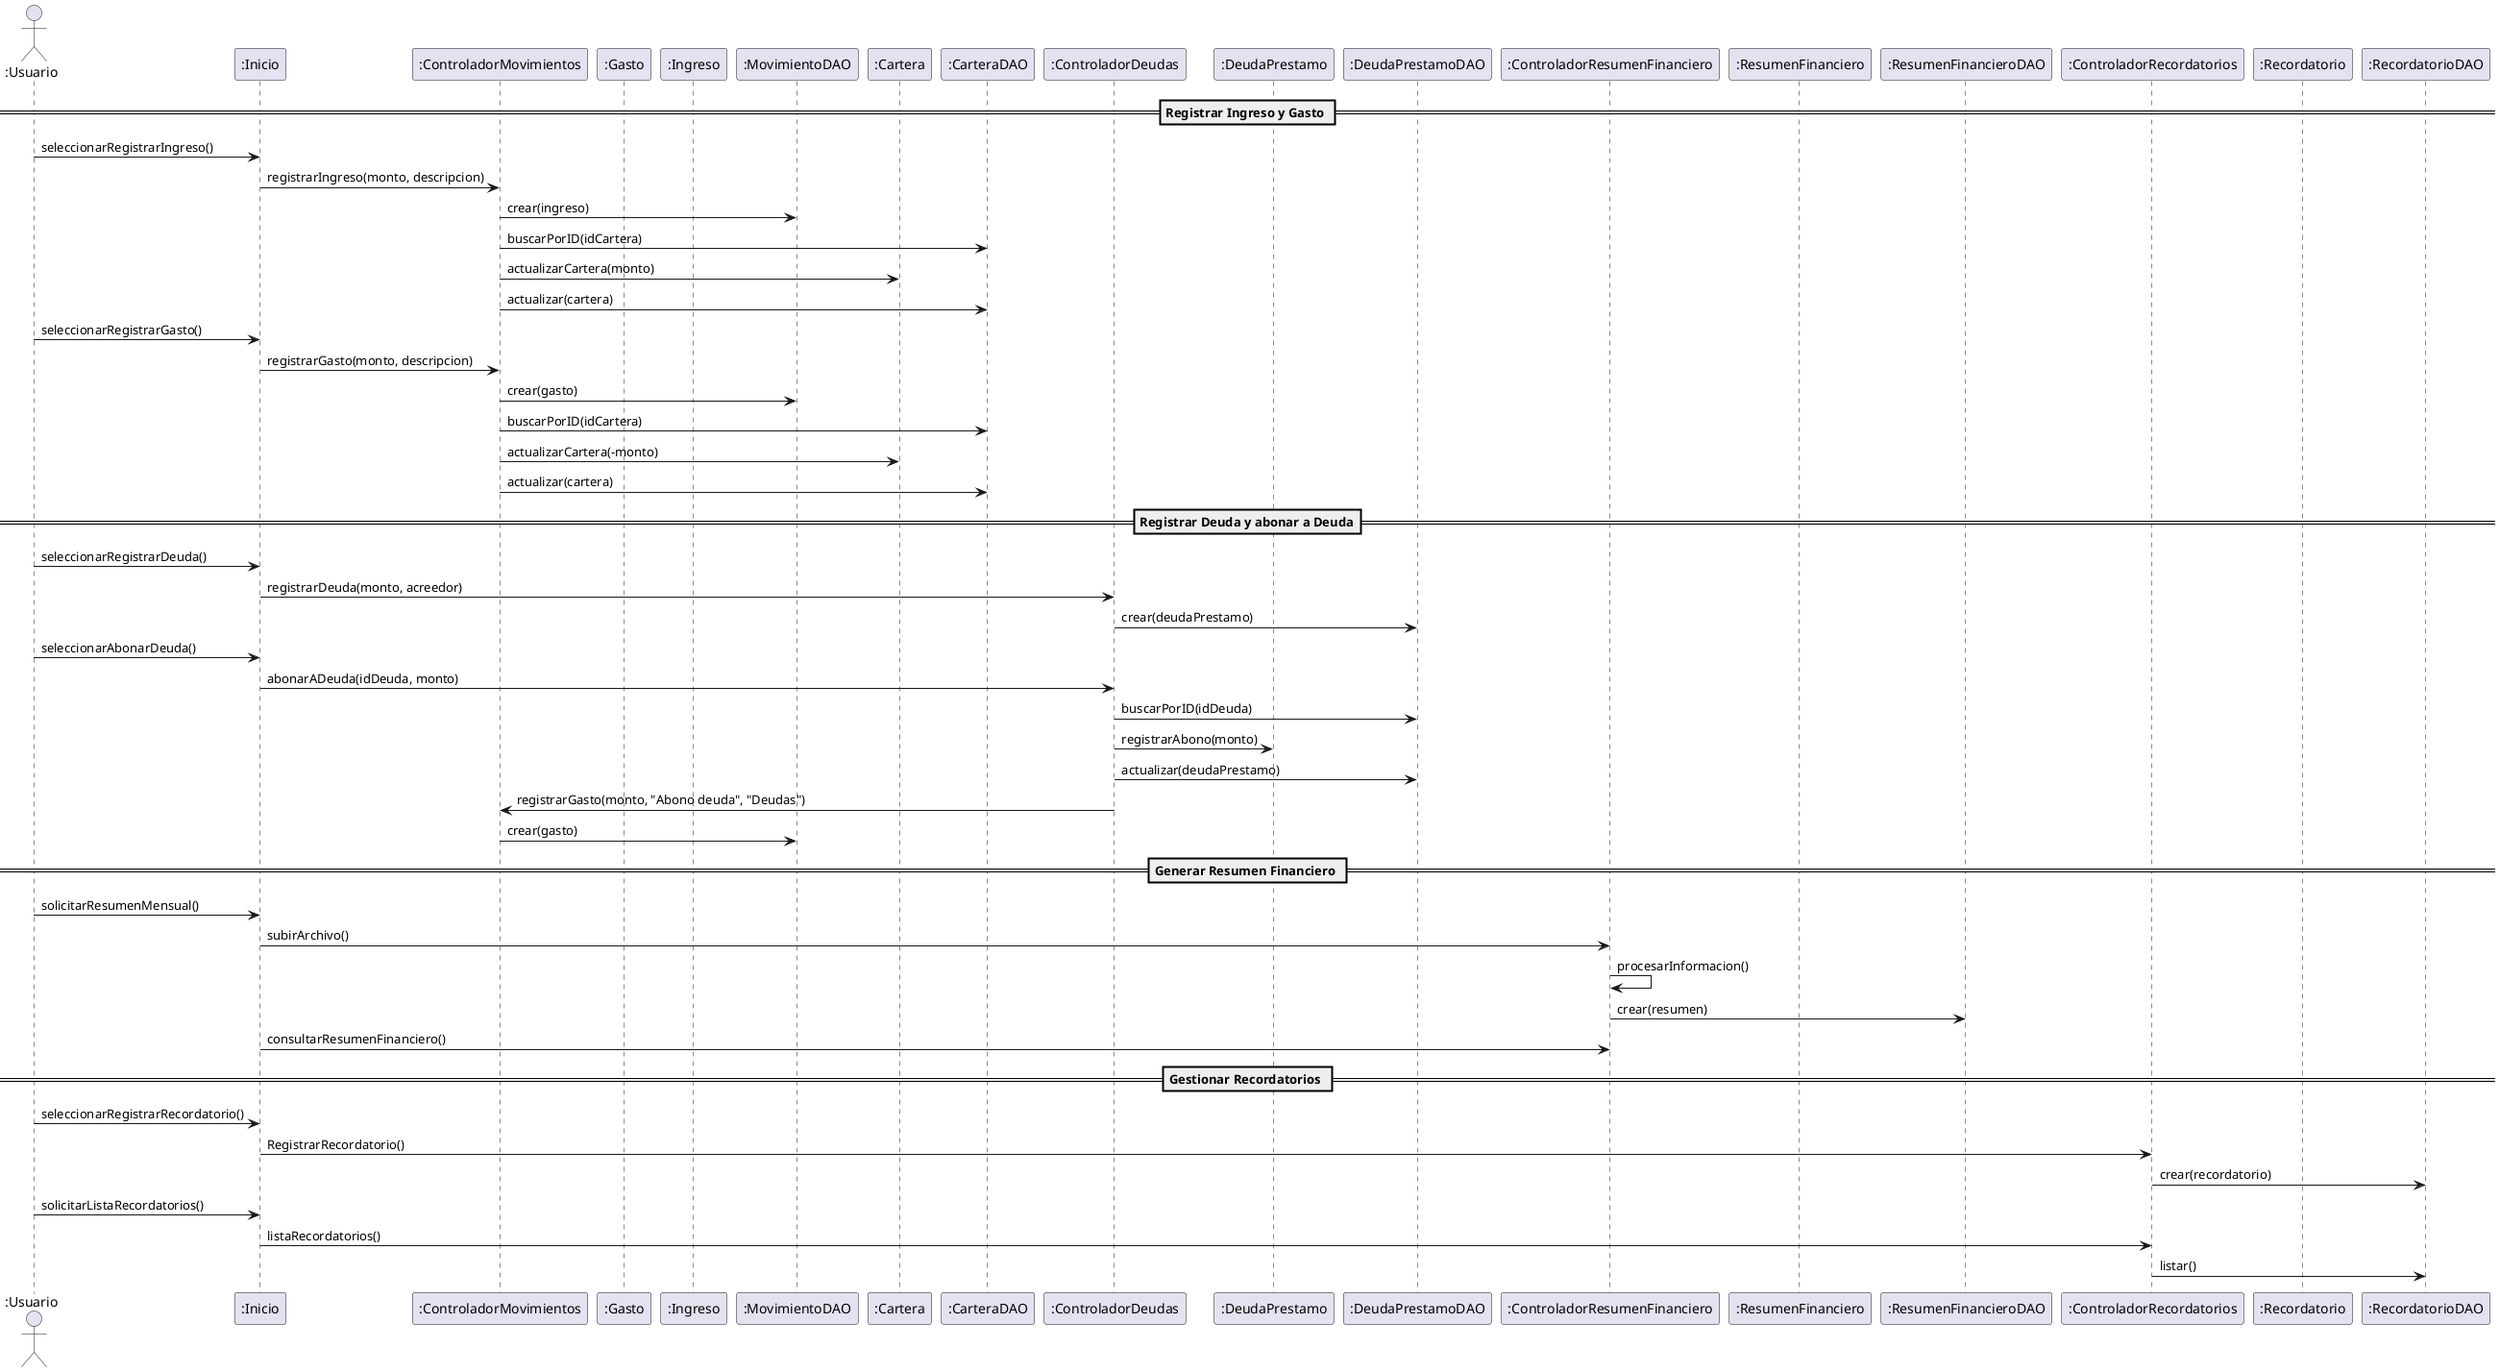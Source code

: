 @startuml finanzas_corregido

actor ":Usuario" as usuario
participant ":Inicio" as inicio
participant ":ControladorMovimientos" as controladorMovimientos
participant ":Gasto" as gasto
participant ":Ingreso" as ingreso
participant ":MovimientoDAO" as movimientoDAO
participant ":Cartera" as cartera
participant ":CarteraDAO" as carteraDAO
participant ":ControladorDeudas" as controladorDeudas
participant ":DeudaPrestamo" as deudaPrestamo
participant ":DeudaPrestamoDAO" as deudaPrestamoDAO
participant ":ControladorResumenFinanciero" as controladorResumen
participant ":ResumenFinanciero" as resumen
participant ":ResumenFinancieroDAO" as resumenDAO
participant ":ControladorRecordatorios" as controladorRecordatorios
participant ":Recordatorio" as recordatorio
participant ":RecordatorioDAO" as recordatorioDAO

== Registrar Ingreso y Gasto ==
usuario -> inicio: seleccionarRegistrarIngreso()
inicio -> controladorMovimientos: registrarIngreso(monto, descripcion)
controladorMovimientos -> movimientoDAO: crear(ingreso)
controladorMovimientos -> carteraDAO: buscarPorID(idCartera)
controladorMovimientos -> cartera: actualizarCartera(monto)
controladorMovimientos -> carteraDAO: actualizar(cartera)

usuario -> inicio: seleccionarRegistrarGasto()
inicio -> controladorMovimientos: registrarGasto(monto, descripcion)
controladorMovimientos -> movimientoDAO: crear(gasto)
controladorMovimientos -> carteraDAO: buscarPorID(idCartera)
controladorMovimientos -> cartera: actualizarCartera(-monto)
controladorMovimientos -> carteraDAO: actualizar(cartera)

== Registrar Deuda y abonar a Deuda==
usuario -> inicio: seleccionarRegistrarDeuda()
inicio -> controladorDeudas: registrarDeuda(monto, acreedor)
controladorDeudas -> deudaPrestamoDAO: crear(deudaPrestamo)

usuario -> inicio: seleccionarAbonarDeuda()
inicio -> controladorDeudas: abonarADeuda(idDeuda, monto)
controladorDeudas -> deudaPrestamoDAO: buscarPorID(idDeuda)
controladorDeudas -> deudaPrestamo: registrarAbono(monto)
controladorDeudas -> deudaPrestamoDAO: actualizar(deudaPrestamo)

controladorDeudas -> controladorMovimientos: registrarGasto(monto, "Abono deuda", "Deudas")
controladorMovimientos -> movimientoDAO: crear(gasto)

== Generar Resumen Financiero ==
usuario -> inicio: solicitarResumenMensual()
inicio -> controladorResumen: subirArchivo()
controladorResumen -> controladorResumen: procesarInformacion()
controladorResumen -> resumenDAO: crear(resumen)
inicio -> controladorResumen: consultarResumenFinanciero()


== Gestionar Recordatorios ==
usuario -> inicio: seleccionarRegistrarRecordatorio()
inicio -> controladorRecordatorios: RegistrarRecordatorio()
controladorRecordatorios -> recordatorioDAO: crear(recordatorio)

usuario -> inicio: solicitarListaRecordatorios()
inicio -> controladorRecordatorios: listaRecordatorios()
controladorRecordatorios -> recordatorioDAO: listar()


@enduml